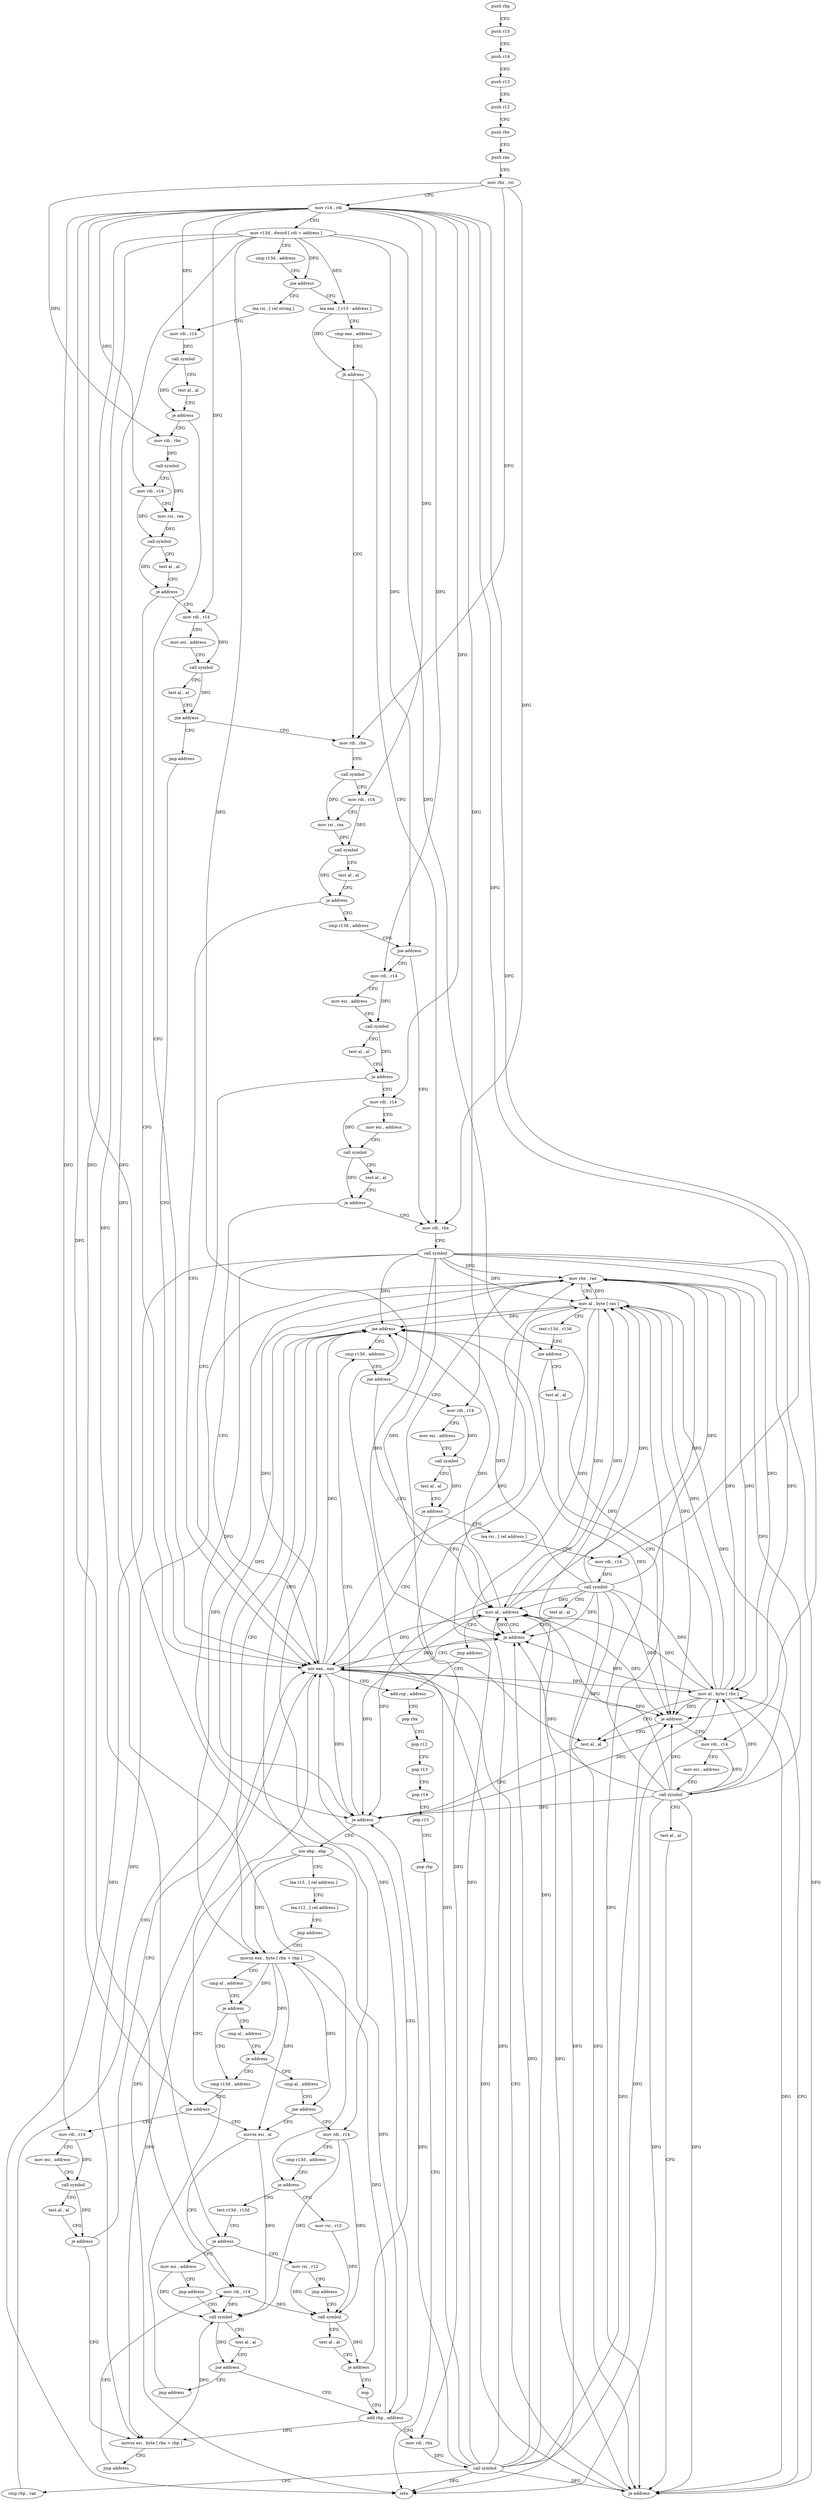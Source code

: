 digraph "func" {
"104240" [label = "push rbp" ]
"104241" [label = "push r15" ]
"104243" [label = "push r14" ]
"104245" [label = "push r13" ]
"104247" [label = "push r12" ]
"104249" [label = "push rbx" ]
"104250" [label = "push rax" ]
"104251" [label = "mov rbx , rsi" ]
"104254" [label = "mov r14 , rdi" ]
"104257" [label = "mov r13d , dword [ rdi + address ]" ]
"104261" [label = "cmp r13d , address" ]
"104265" [label = "jne address" ]
"104339" [label = "lea eax , [ r13 - address ]" ]
"104267" [label = "lea rsi , [ rel string ]" ]
"104343" [label = "cmp eax , address" ]
"104346" [label = "jb address" ]
"104423" [label = "mov rdi , rbx" ]
"104348" [label = "mov rdi , rbx" ]
"104274" [label = "mov rdi , r14" ]
"104277" [label = "call symbol" ]
"104282" [label = "test al , al" ]
"104284" [label = "je address" ]
"104679" [label = "xor eax , eax" ]
"104290" [label = "mov rdi , rbx" ]
"104426" [label = "call symbol" ]
"104431" [label = "mov rbx , rax" ]
"104434" [label = "mov al , byte [ rax ]" ]
"104436" [label = "test r13d , r13d" ]
"104439" [label = "jne address" ]
"104468" [label = "test al , al" ]
"104441" [label = "test al , al" ]
"104351" [label = "call symbol" ]
"104356" [label = "mov rdi , r14" ]
"104359" [label = "mov rsi , rax" ]
"104362" [label = "call symbol" ]
"104367" [label = "test al , al" ]
"104369" [label = "je address" ]
"104375" [label = "cmp r13d , address" ]
"104681" [label = "add rsp , address" ]
"104293" [label = "call symbol" ]
"104298" [label = "mov rdi , r14" ]
"104301" [label = "mov rsi , rax" ]
"104304" [label = "call symbol" ]
"104309" [label = "test al , al" ]
"104311" [label = "je address" ]
"104317" [label = "mov rdi , r14" ]
"104470" [label = "je address" ]
"104633" [label = "cmp r13d , address" ]
"104476" [label = "xor ebp , ebp" ]
"104443" [label = "je address" ]
"104445" [label = "mov rdi , r14" ]
"104379" [label = "jne address" ]
"104381" [label = "mov rdi , r14" ]
"104320" [label = "mov esi , address" ]
"104325" [label = "call symbol" ]
"104330" [label = "test al , al" ]
"104332" [label = "jne address" ]
"104334" [label = "jmp address" ]
"104637" [label = "jne address" ]
"104675" [label = "mov al , address" ]
"104639" [label = "mov rdi , r14" ]
"104478" [label = "lea r15 , [ rel address ]" ]
"104485" [label = "lea r12 , [ rel address ]" ]
"104492" [label = "jmp address" ]
"104529" [label = "movzx eax , byte [ rbx + rbp ]" ]
"104448" [label = "mov esi , address" ]
"104453" [label = "call symbol" ]
"104458" [label = "test al , al" ]
"104460" [label = "je address" ]
"104466" [label = "mov al , byte [ rbx ]" ]
"104384" [label = "mov esi , address" ]
"104389" [label = "call symbol" ]
"104394" [label = "test al , al" ]
"104396" [label = "je address" ]
"104402" [label = "mov rdi , r14" ]
"104677" [label = "jmp address" ]
"104642" [label = "mov esi , address" ]
"104647" [label = "call symbol" ]
"104652" [label = "test al , al" ]
"104654" [label = "je address" ]
"104656" [label = "lea rsi , [ rel address ]" ]
"104533" [label = "cmp al , address" ]
"104535" [label = "je address" ]
"104576" [label = "cmp r13d , address" ]
"104537" [label = "cmp al , address" ]
"104405" [label = "mov esi , address" ]
"104410" [label = "call symbol" ]
"104415" [label = "test al , al" ]
"104417" [label = "je address" ]
"104685" [label = "pop rbx" ]
"104686" [label = "pop r12" ]
"104688" [label = "pop r13" ]
"104690" [label = "pop r14" ]
"104692" [label = "pop r15" ]
"104694" [label = "pop rbp" ]
"104695" [label = "retn" ]
"104663" [label = "mov rdi , r14" ]
"104666" [label = "call symbol" ]
"104671" [label = "test al , al" ]
"104673" [label = "je address" ]
"104580" [label = "jne address" ]
"104608" [label = "movsx esi , al" ]
"104582" [label = "mov rdi , r14" ]
"104539" [label = "je address" ]
"104541" [label = "cmp al , address" ]
"104611" [label = "mov rdi , r14" ]
"104585" [label = "mov esi , address" ]
"104590" [label = "call symbol" ]
"104595" [label = "test al , al" ]
"104597" [label = "je address" ]
"104599" [label = "movsx esi , byte [ rbx + rbp ]" ]
"104543" [label = "jne address" ]
"104545" [label = "mov rdi , r14" ]
"104512" [label = "add rbp , address" ]
"104516" [label = "mov rdi , rbx" ]
"104519" [label = "call symbol" ]
"104524" [label = "cmp rbp , rax" ]
"104527" [label = "jae address" ]
"104623" [label = "jmp address" ]
"104603" [label = "jmp address" ]
"104548" [label = "cmp r13d , address" ]
"104552" [label = "je address" ]
"104494" [label = "mov rsi , r15" ]
"104554" [label = "test r13d , r13d" ]
"104614" [label = "call symbol" ]
"104497" [label = "call symbol" ]
"104557" [label = "je address" ]
"104625" [label = "mov rsi , r12" ]
"104559" [label = "mov esi , address" ]
"104510" [label = "nop" ]
"104628" [label = "jmp address" ]
"104564" [label = "jmp address" ]
"104502" [label = "test al , al" ]
"104504" [label = "je address" ]
"104619" [label = "test al , al" ]
"104621" [label = "jne address" ]
"104240" -> "104241" [ label = "CFG" ]
"104241" -> "104243" [ label = "CFG" ]
"104243" -> "104245" [ label = "CFG" ]
"104245" -> "104247" [ label = "CFG" ]
"104247" -> "104249" [ label = "CFG" ]
"104249" -> "104250" [ label = "CFG" ]
"104250" -> "104251" [ label = "CFG" ]
"104251" -> "104254" [ label = "CFG" ]
"104251" -> "104423" [ label = "DFG" ]
"104251" -> "104348" [ label = "DFG" ]
"104251" -> "104290" [ label = "DFG" ]
"104254" -> "104257" [ label = "CFG" ]
"104254" -> "104274" [ label = "DFG" ]
"104254" -> "104356" [ label = "DFG" ]
"104254" -> "104298" [ label = "DFG" ]
"104254" -> "104317" [ label = "DFG" ]
"104254" -> "104445" [ label = "DFG" ]
"104254" -> "104381" [ label = "DFG" ]
"104254" -> "104639" [ label = "DFG" ]
"104254" -> "104402" [ label = "DFG" ]
"104254" -> "104663" [ label = "DFG" ]
"104254" -> "104582" [ label = "DFG" ]
"104254" -> "104611" [ label = "DFG" ]
"104254" -> "104545" [ label = "DFG" ]
"104257" -> "104261" [ label = "CFG" ]
"104257" -> "104265" [ label = "DFG" ]
"104257" -> "104339" [ label = "DFG" ]
"104257" -> "104439" [ label = "DFG" ]
"104257" -> "104379" [ label = "DFG" ]
"104257" -> "104637" [ label = "DFG" ]
"104257" -> "104580" [ label = "DFG" ]
"104257" -> "104552" [ label = "DFG" ]
"104257" -> "104557" [ label = "DFG" ]
"104261" -> "104265" [ label = "CFG" ]
"104265" -> "104339" [ label = "CFG" ]
"104265" -> "104267" [ label = "CFG" ]
"104339" -> "104343" [ label = "CFG" ]
"104339" -> "104346" [ label = "DFG" ]
"104267" -> "104274" [ label = "CFG" ]
"104343" -> "104346" [ label = "CFG" ]
"104346" -> "104423" [ label = "CFG" ]
"104346" -> "104348" [ label = "CFG" ]
"104423" -> "104426" [ label = "CFG" ]
"104348" -> "104351" [ label = "CFG" ]
"104274" -> "104277" [ label = "DFG" ]
"104277" -> "104282" [ label = "CFG" ]
"104277" -> "104284" [ label = "DFG" ]
"104282" -> "104284" [ label = "CFG" ]
"104284" -> "104679" [ label = "CFG" ]
"104284" -> "104290" [ label = "CFG" ]
"104679" -> "104681" [ label = "CFG" ]
"104679" -> "104431" [ label = "DFG" ]
"104679" -> "104434" [ label = "DFG" ]
"104679" -> "104470" [ label = "DFG" ]
"104679" -> "104443" [ label = "DFG" ]
"104679" -> "104695" [ label = "DFG" ]
"104679" -> "104460" [ label = "DFG" ]
"104679" -> "104675" [ label = "DFG" ]
"104679" -> "104466" [ label = "DFG" ]
"104679" -> "104673" [ label = "DFG" ]
"104679" -> "104527" [ label = "DFG" ]
"104290" -> "104293" [ label = "DFG" ]
"104426" -> "104431" [ label = "DFG" ]
"104426" -> "104434" [ label = "DFG" ]
"104426" -> "104470" [ label = "DFG" ]
"104426" -> "104443" [ label = "DFG" ]
"104426" -> "104695" [ label = "DFG" ]
"104426" -> "104460" [ label = "DFG" ]
"104426" -> "104675" [ label = "DFG" ]
"104426" -> "104466" [ label = "DFG" ]
"104426" -> "104673" [ label = "DFG" ]
"104426" -> "104527" [ label = "DFG" ]
"104431" -> "104434" [ label = "CFG" ]
"104431" -> "104529" [ label = "DFG" ]
"104431" -> "104466" [ label = "DFG" ]
"104431" -> "104599" [ label = "DFG" ]
"104431" -> "104516" [ label = "DFG" ]
"104434" -> "104436" [ label = "CFG" ]
"104434" -> "104431" [ label = "DFG" ]
"104434" -> "104470" [ label = "DFG" ]
"104434" -> "104443" [ label = "DFG" ]
"104434" -> "104460" [ label = "DFG" ]
"104434" -> "104675" [ label = "DFG" ]
"104434" -> "104673" [ label = "DFG" ]
"104434" -> "104527" [ label = "DFG" ]
"104436" -> "104439" [ label = "CFG" ]
"104439" -> "104468" [ label = "CFG" ]
"104439" -> "104441" [ label = "CFG" ]
"104468" -> "104470" [ label = "CFG" ]
"104441" -> "104443" [ label = "CFG" ]
"104351" -> "104356" [ label = "CFG" ]
"104351" -> "104359" [ label = "DFG" ]
"104356" -> "104359" [ label = "CFG" ]
"104356" -> "104362" [ label = "DFG" ]
"104359" -> "104362" [ label = "DFG" ]
"104362" -> "104367" [ label = "CFG" ]
"104362" -> "104369" [ label = "DFG" ]
"104367" -> "104369" [ label = "CFG" ]
"104369" -> "104679" [ label = "CFG" ]
"104369" -> "104375" [ label = "CFG" ]
"104375" -> "104379" [ label = "CFG" ]
"104681" -> "104685" [ label = "CFG" ]
"104293" -> "104298" [ label = "CFG" ]
"104293" -> "104301" [ label = "DFG" ]
"104298" -> "104301" [ label = "CFG" ]
"104298" -> "104304" [ label = "DFG" ]
"104301" -> "104304" [ label = "DFG" ]
"104304" -> "104309" [ label = "CFG" ]
"104304" -> "104311" [ label = "DFG" ]
"104309" -> "104311" [ label = "CFG" ]
"104311" -> "104679" [ label = "CFG" ]
"104311" -> "104317" [ label = "CFG" ]
"104317" -> "104320" [ label = "CFG" ]
"104317" -> "104325" [ label = "DFG" ]
"104470" -> "104633" [ label = "CFG" ]
"104470" -> "104476" [ label = "CFG" ]
"104633" -> "104637" [ label = "CFG" ]
"104476" -> "104478" [ label = "CFG" ]
"104476" -> "104529" [ label = "DFG" ]
"104476" -> "104599" [ label = "DFG" ]
"104476" -> "104512" [ label = "DFG" ]
"104476" -> "104527" [ label = "DFG" ]
"104443" -> "104468" [ label = "CFG" ]
"104443" -> "104445" [ label = "CFG" ]
"104445" -> "104448" [ label = "CFG" ]
"104445" -> "104453" [ label = "DFG" ]
"104379" -> "104423" [ label = "CFG" ]
"104379" -> "104381" [ label = "CFG" ]
"104381" -> "104384" [ label = "CFG" ]
"104381" -> "104389" [ label = "DFG" ]
"104320" -> "104325" [ label = "CFG" ]
"104325" -> "104330" [ label = "CFG" ]
"104325" -> "104332" [ label = "DFG" ]
"104330" -> "104332" [ label = "CFG" ]
"104332" -> "104348" [ label = "CFG" ]
"104332" -> "104334" [ label = "CFG" ]
"104334" -> "104679" [ label = "CFG" ]
"104637" -> "104675" [ label = "CFG" ]
"104637" -> "104639" [ label = "CFG" ]
"104675" -> "104677" [ label = "CFG" ]
"104675" -> "104431" [ label = "DFG" ]
"104675" -> "104434" [ label = "DFG" ]
"104675" -> "104470" [ label = "DFG" ]
"104675" -> "104443" [ label = "DFG" ]
"104675" -> "104460" [ label = "DFG" ]
"104675" -> "104673" [ label = "DFG" ]
"104675" -> "104527" [ label = "DFG" ]
"104639" -> "104642" [ label = "CFG" ]
"104639" -> "104647" [ label = "DFG" ]
"104478" -> "104485" [ label = "CFG" ]
"104485" -> "104492" [ label = "CFG" ]
"104492" -> "104529" [ label = "CFG" ]
"104529" -> "104533" [ label = "CFG" ]
"104529" -> "104535" [ label = "DFG" ]
"104529" -> "104539" [ label = "DFG" ]
"104529" -> "104608" [ label = "DFG" ]
"104529" -> "104543" [ label = "DFG" ]
"104448" -> "104453" [ label = "CFG" ]
"104453" -> "104458" [ label = "CFG" ]
"104453" -> "104431" [ label = "DFG" ]
"104453" -> "104434" [ label = "DFG" ]
"104453" -> "104470" [ label = "DFG" ]
"104453" -> "104443" [ label = "DFG" ]
"104453" -> "104695" [ label = "DFG" ]
"104453" -> "104460" [ label = "DFG" ]
"104453" -> "104675" [ label = "DFG" ]
"104453" -> "104466" [ label = "DFG" ]
"104453" -> "104673" [ label = "DFG" ]
"104453" -> "104527" [ label = "DFG" ]
"104458" -> "104460" [ label = "CFG" ]
"104460" -> "104679" [ label = "CFG" ]
"104460" -> "104466" [ label = "CFG" ]
"104466" -> "104468" [ label = "CFG" ]
"104466" -> "104431" [ label = "DFG" ]
"104466" -> "104434" [ label = "DFG" ]
"104466" -> "104470" [ label = "DFG" ]
"104466" -> "104443" [ label = "DFG" ]
"104466" -> "104460" [ label = "DFG" ]
"104466" -> "104675" [ label = "DFG" ]
"104466" -> "104673" [ label = "DFG" ]
"104466" -> "104527" [ label = "DFG" ]
"104384" -> "104389" [ label = "CFG" ]
"104389" -> "104394" [ label = "CFG" ]
"104389" -> "104396" [ label = "DFG" ]
"104394" -> "104396" [ label = "CFG" ]
"104396" -> "104679" [ label = "CFG" ]
"104396" -> "104402" [ label = "CFG" ]
"104402" -> "104405" [ label = "CFG" ]
"104402" -> "104410" [ label = "DFG" ]
"104677" -> "104681" [ label = "CFG" ]
"104642" -> "104647" [ label = "CFG" ]
"104647" -> "104652" [ label = "CFG" ]
"104647" -> "104654" [ label = "DFG" ]
"104652" -> "104654" [ label = "CFG" ]
"104654" -> "104679" [ label = "CFG" ]
"104654" -> "104656" [ label = "CFG" ]
"104656" -> "104663" [ label = "CFG" ]
"104533" -> "104535" [ label = "CFG" ]
"104535" -> "104576" [ label = "CFG" ]
"104535" -> "104537" [ label = "CFG" ]
"104576" -> "104580" [ label = "CFG" ]
"104537" -> "104539" [ label = "CFG" ]
"104405" -> "104410" [ label = "CFG" ]
"104410" -> "104415" [ label = "CFG" ]
"104410" -> "104417" [ label = "DFG" ]
"104415" -> "104417" [ label = "CFG" ]
"104417" -> "104679" [ label = "CFG" ]
"104417" -> "104423" [ label = "CFG" ]
"104685" -> "104686" [ label = "CFG" ]
"104686" -> "104688" [ label = "CFG" ]
"104688" -> "104690" [ label = "CFG" ]
"104690" -> "104692" [ label = "CFG" ]
"104692" -> "104694" [ label = "CFG" ]
"104694" -> "104695" [ label = "CFG" ]
"104663" -> "104666" [ label = "DFG" ]
"104666" -> "104671" [ label = "CFG" ]
"104666" -> "104431" [ label = "DFG" ]
"104666" -> "104434" [ label = "DFG" ]
"104666" -> "104470" [ label = "DFG" ]
"104666" -> "104443" [ label = "DFG" ]
"104666" -> "104460" [ label = "DFG" ]
"104666" -> "104675" [ label = "DFG" ]
"104666" -> "104695" [ label = "DFG" ]
"104666" -> "104466" [ label = "DFG" ]
"104666" -> "104673" [ label = "DFG" ]
"104666" -> "104527" [ label = "DFG" ]
"104671" -> "104673" [ label = "CFG" ]
"104673" -> "104679" [ label = "CFG" ]
"104673" -> "104675" [ label = "CFG" ]
"104580" -> "104608" [ label = "CFG" ]
"104580" -> "104582" [ label = "CFG" ]
"104608" -> "104611" [ label = "CFG" ]
"104608" -> "104614" [ label = "DFG" ]
"104582" -> "104585" [ label = "CFG" ]
"104582" -> "104590" [ label = "DFG" ]
"104539" -> "104576" [ label = "CFG" ]
"104539" -> "104541" [ label = "CFG" ]
"104541" -> "104543" [ label = "CFG" ]
"104611" -> "104614" [ label = "DFG" ]
"104611" -> "104497" [ label = "DFG" ]
"104585" -> "104590" [ label = "CFG" ]
"104590" -> "104595" [ label = "CFG" ]
"104590" -> "104597" [ label = "DFG" ]
"104595" -> "104597" [ label = "CFG" ]
"104597" -> "104679" [ label = "CFG" ]
"104597" -> "104599" [ label = "CFG" ]
"104599" -> "104603" [ label = "CFG" ]
"104599" -> "104614" [ label = "DFG" ]
"104543" -> "104608" [ label = "CFG" ]
"104543" -> "104545" [ label = "CFG" ]
"104545" -> "104548" [ label = "CFG" ]
"104545" -> "104614" [ label = "DFG" ]
"104545" -> "104497" [ label = "DFG" ]
"104512" -> "104516" [ label = "CFG" ]
"104512" -> "104529" [ label = "DFG" ]
"104512" -> "104599" [ label = "DFG" ]
"104512" -> "104527" [ label = "DFG" ]
"104516" -> "104519" [ label = "DFG" ]
"104519" -> "104524" [ label = "CFG" ]
"104519" -> "104431" [ label = "DFG" ]
"104519" -> "104434" [ label = "DFG" ]
"104519" -> "104470" [ label = "DFG" ]
"104519" -> "104443" [ label = "DFG" ]
"104519" -> "104460" [ label = "DFG" ]
"104519" -> "104675" [ label = "DFG" ]
"104519" -> "104673" [ label = "DFG" ]
"104519" -> "104695" [ label = "DFG" ]
"104519" -> "104466" [ label = "DFG" ]
"104519" -> "104527" [ label = "DFG" ]
"104524" -> "104527" [ label = "CFG" ]
"104527" -> "104633" [ label = "CFG" ]
"104527" -> "104529" [ label = "CFG" ]
"104623" -> "104679" [ label = "CFG" ]
"104603" -> "104611" [ label = "CFG" ]
"104548" -> "104552" [ label = "CFG" ]
"104552" -> "104494" [ label = "CFG" ]
"104552" -> "104554" [ label = "CFG" ]
"104494" -> "104497" [ label = "DFG" ]
"104554" -> "104557" [ label = "CFG" ]
"104614" -> "104619" [ label = "CFG" ]
"104614" -> "104621" [ label = "DFG" ]
"104497" -> "104502" [ label = "CFG" ]
"104497" -> "104504" [ label = "DFG" ]
"104557" -> "104625" [ label = "CFG" ]
"104557" -> "104559" [ label = "CFG" ]
"104625" -> "104628" [ label = "CFG" ]
"104625" -> "104497" [ label = "DFG" ]
"104559" -> "104564" [ label = "CFG" ]
"104559" -> "104614" [ label = "DFG" ]
"104510" -> "104512" [ label = "CFG" ]
"104628" -> "104497" [ label = "CFG" ]
"104564" -> "104614" [ label = "CFG" ]
"104502" -> "104504" [ label = "CFG" ]
"104504" -> "104679" [ label = "CFG" ]
"104504" -> "104510" [ label = "CFG" ]
"104619" -> "104621" [ label = "CFG" ]
"104621" -> "104512" [ label = "CFG" ]
"104621" -> "104623" [ label = "CFG" ]
}
